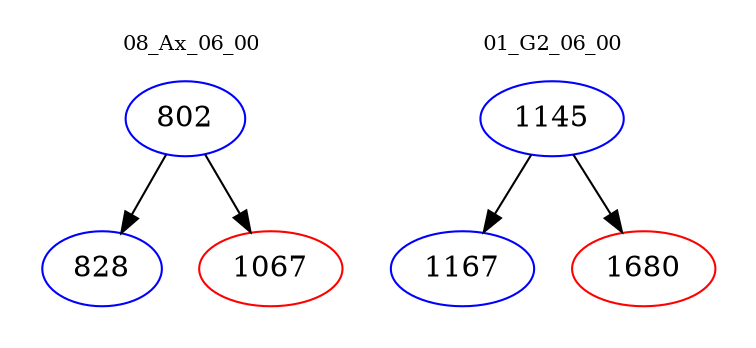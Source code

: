 digraph{
subgraph cluster_0 {
color = white
label = "08_Ax_06_00";
fontsize=10;
T0_802 [label="802", color="blue"]
T0_802 -> T0_828 [color="black"]
T0_828 [label="828", color="blue"]
T0_802 -> T0_1067 [color="black"]
T0_1067 [label="1067", color="red"]
}
subgraph cluster_1 {
color = white
label = "01_G2_06_00";
fontsize=10;
T1_1145 [label="1145", color="blue"]
T1_1145 -> T1_1167 [color="black"]
T1_1167 [label="1167", color="blue"]
T1_1145 -> T1_1680 [color="black"]
T1_1680 [label="1680", color="red"]
}
}
